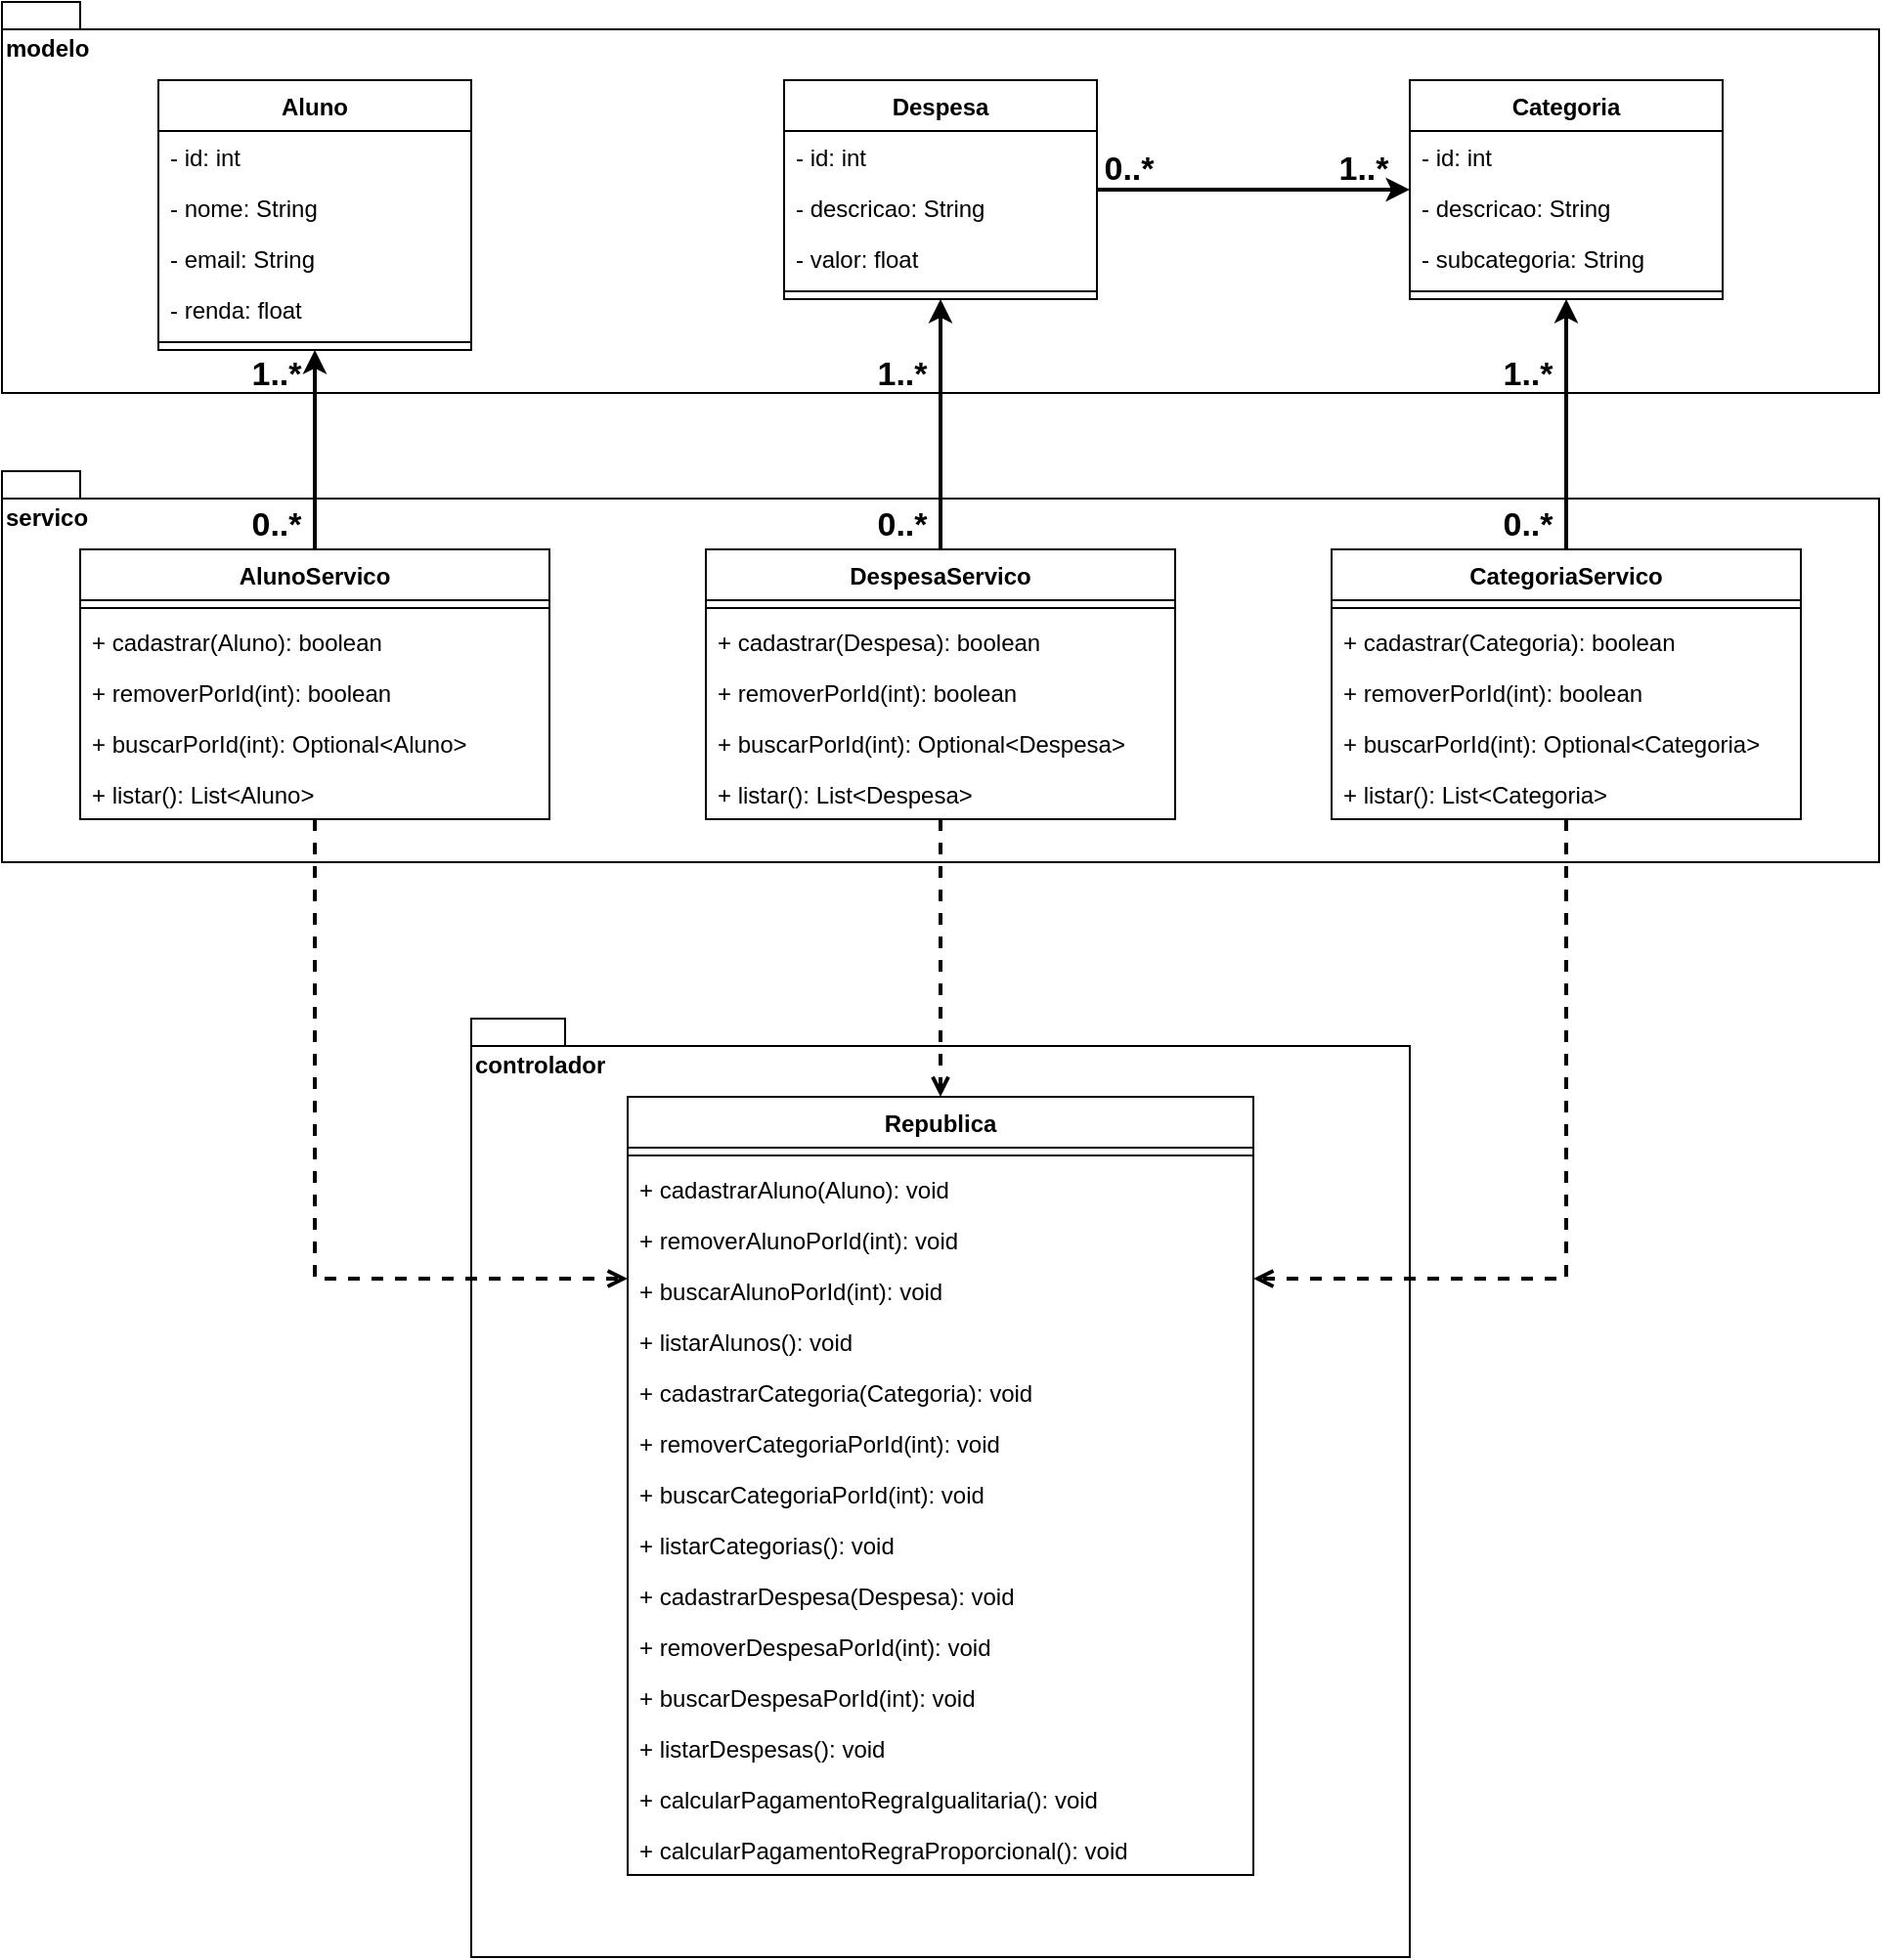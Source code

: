 <mxfile version="15.5.9" type="device"><diagram id="ubG8_9WTCjm9ghiH3h_U" name="Page-1"><mxGraphModel dx="1422" dy="762" grid="1" gridSize="10" guides="1" tooltips="1" connect="1" arrows="1" fold="1" page="1" pageScale="1" pageWidth="400" pageHeight="400" math="0" shadow="0"><root><mxCell id="0"/><mxCell id="1" parent="0"/><mxCell id="ul2v06didB2O9SNbxHmJ-87" value="controlador" style="shape=folder;fontStyle=1;spacingTop=10;tabWidth=40;tabHeight=14;tabPosition=left;html=1;verticalAlign=top;align=left;" parent="1" vertex="1"><mxGeometry x="360" y="560" width="480" height="480" as="geometry"/></mxCell><mxCell id="ul2v06didB2O9SNbxHmJ-86" value="servico" style="shape=folder;fontStyle=1;spacingTop=10;tabWidth=40;tabHeight=14;tabPosition=left;html=1;align=left;verticalAlign=top;" parent="1" vertex="1"><mxGeometry x="120" y="280" width="960" height="200" as="geometry"/></mxCell><mxCell id="ul2v06didB2O9SNbxHmJ-85" value="modelo" style="shape=folder;fontStyle=1;spacingTop=10;tabWidth=40;tabHeight=14;tabPosition=left;html=1;align=left;verticalAlign=top;" parent="1" vertex="1"><mxGeometry x="120" y="40" width="960" height="200" as="geometry"/></mxCell><mxCell id="ul2v06didB2O9SNbxHmJ-1" value="Aluno" style="swimlane;fontStyle=1;align=center;verticalAlign=top;childLayout=stackLayout;horizontal=1;startSize=26;horizontalStack=0;resizeParent=1;resizeParentMax=0;resizeLast=0;collapsible=1;marginBottom=0;" parent="1" vertex="1"><mxGeometry x="200" y="80" width="160" height="138" as="geometry"/></mxCell><mxCell id="ul2v06didB2O9SNbxHmJ-2" value="- id: int" style="text;strokeColor=none;fillColor=none;align=left;verticalAlign=top;spacingLeft=4;spacingRight=4;overflow=hidden;rotatable=0;points=[[0,0.5],[1,0.5]];portConstraint=eastwest;" parent="ul2v06didB2O9SNbxHmJ-1" vertex="1"><mxGeometry y="26" width="160" height="26" as="geometry"/></mxCell><mxCell id="ul2v06didB2O9SNbxHmJ-6" value="- nome: String" style="text;strokeColor=none;fillColor=none;align=left;verticalAlign=top;spacingLeft=4;spacingRight=4;overflow=hidden;rotatable=0;points=[[0,0.5],[1,0.5]];portConstraint=eastwest;" parent="ul2v06didB2O9SNbxHmJ-1" vertex="1"><mxGeometry y="52" width="160" height="26" as="geometry"/></mxCell><mxCell id="ul2v06didB2O9SNbxHmJ-7" value="- email: String" style="text;strokeColor=none;fillColor=none;align=left;verticalAlign=top;spacingLeft=4;spacingRight=4;overflow=hidden;rotatable=0;points=[[0,0.5],[1,0.5]];portConstraint=eastwest;" parent="ul2v06didB2O9SNbxHmJ-1" vertex="1"><mxGeometry y="78" width="160" height="26" as="geometry"/></mxCell><mxCell id="ul2v06didB2O9SNbxHmJ-8" value="- renda: float" style="text;strokeColor=none;fillColor=none;align=left;verticalAlign=top;spacingLeft=4;spacingRight=4;overflow=hidden;rotatable=0;points=[[0,0.5],[1,0.5]];portConstraint=eastwest;" parent="ul2v06didB2O9SNbxHmJ-1" vertex="1"><mxGeometry y="104" width="160" height="26" as="geometry"/></mxCell><mxCell id="ul2v06didB2O9SNbxHmJ-3" value="" style="line;strokeWidth=1;fillColor=none;align=left;verticalAlign=middle;spacingTop=-1;spacingLeft=3;spacingRight=3;rotatable=0;labelPosition=right;points=[];portConstraint=eastwest;" parent="ul2v06didB2O9SNbxHmJ-1" vertex="1"><mxGeometry y="130" width="160" height="8" as="geometry"/></mxCell><mxCell id="ul2v06didB2O9SNbxHmJ-73" style="edgeStyle=orthogonalEdgeStyle;rounded=0;orthogonalLoop=1;jettySize=auto;html=1;strokeColor=default;startArrow=classic;startFill=1;strokeWidth=2;targetPerimeterSpacing=0;endArrow=none;endFill=0;" parent="1" source="ul2v06didB2O9SNbxHmJ-9" target="ul2v06didB2O9SNbxHmJ-15" edge="1"><mxGeometry relative="1" as="geometry"/></mxCell><mxCell id="ul2v06didB2O9SNbxHmJ-9" value="Categoria" style="swimlane;fontStyle=1;align=center;verticalAlign=top;childLayout=stackLayout;horizontal=1;startSize=26;horizontalStack=0;resizeParent=1;resizeParentMax=0;resizeLast=0;collapsible=1;marginBottom=0;" parent="1" vertex="1"><mxGeometry x="840" y="80" width="160" height="112" as="geometry"/></mxCell><mxCell id="ul2v06didB2O9SNbxHmJ-10" value="- id: int" style="text;strokeColor=none;fillColor=none;align=left;verticalAlign=top;spacingLeft=4;spacingRight=4;overflow=hidden;rotatable=0;points=[[0,0.5],[1,0.5]];portConstraint=eastwest;" parent="ul2v06didB2O9SNbxHmJ-9" vertex="1"><mxGeometry y="26" width="160" height="26" as="geometry"/></mxCell><mxCell id="ul2v06didB2O9SNbxHmJ-11" value="- descricao: String" style="text;strokeColor=none;fillColor=none;align=left;verticalAlign=top;spacingLeft=4;spacingRight=4;overflow=hidden;rotatable=0;points=[[0,0.5],[1,0.5]];portConstraint=eastwest;" parent="ul2v06didB2O9SNbxHmJ-9" vertex="1"><mxGeometry y="52" width="160" height="26" as="geometry"/></mxCell><mxCell id="ul2v06didB2O9SNbxHmJ-12" value="- subcategoria: String" style="text;strokeColor=none;fillColor=none;align=left;verticalAlign=top;spacingLeft=4;spacingRight=4;overflow=hidden;rotatable=0;points=[[0,0.5],[1,0.5]];portConstraint=eastwest;" parent="ul2v06didB2O9SNbxHmJ-9" vertex="1"><mxGeometry y="78" width="160" height="26" as="geometry"/></mxCell><mxCell id="ul2v06didB2O9SNbxHmJ-14" value="" style="line;strokeWidth=1;fillColor=none;align=left;verticalAlign=middle;spacingTop=-1;spacingLeft=3;spacingRight=3;rotatable=0;labelPosition=right;points=[];portConstraint=eastwest;" parent="ul2v06didB2O9SNbxHmJ-9" vertex="1"><mxGeometry y="104" width="160" height="8" as="geometry"/></mxCell><mxCell id="ul2v06didB2O9SNbxHmJ-15" value="Despesa" style="swimlane;fontStyle=1;align=center;verticalAlign=top;childLayout=stackLayout;horizontal=1;startSize=26;horizontalStack=0;resizeParent=1;resizeParentMax=0;resizeLast=0;collapsible=1;marginBottom=0;" parent="1" vertex="1"><mxGeometry x="520" y="80" width="160" height="112" as="geometry"/></mxCell><mxCell id="ul2v06didB2O9SNbxHmJ-16" value="- id: int" style="text;strokeColor=none;fillColor=none;align=left;verticalAlign=top;spacingLeft=4;spacingRight=4;overflow=hidden;rotatable=0;points=[[0,0.5],[1,0.5]];portConstraint=eastwest;" parent="ul2v06didB2O9SNbxHmJ-15" vertex="1"><mxGeometry y="26" width="160" height="26" as="geometry"/></mxCell><mxCell id="ul2v06didB2O9SNbxHmJ-17" value="- descricao: String" style="text;strokeColor=none;fillColor=none;align=left;verticalAlign=top;spacingLeft=4;spacingRight=4;overflow=hidden;rotatable=0;points=[[0,0.5],[1,0.5]];portConstraint=eastwest;" parent="ul2v06didB2O9SNbxHmJ-15" vertex="1"><mxGeometry y="52" width="160" height="26" as="geometry"/></mxCell><mxCell id="ul2v06didB2O9SNbxHmJ-19" value="- valor: float" style="text;strokeColor=none;fillColor=none;align=left;verticalAlign=top;spacingLeft=4;spacingRight=4;overflow=hidden;rotatable=0;points=[[0,0.5],[1,0.5]];portConstraint=eastwest;" parent="ul2v06didB2O9SNbxHmJ-15" vertex="1"><mxGeometry y="78" width="160" height="26" as="geometry"/></mxCell><mxCell id="ul2v06didB2O9SNbxHmJ-20" value="" style="line;strokeWidth=1;fillColor=none;align=left;verticalAlign=middle;spacingTop=-1;spacingLeft=3;spacingRight=3;rotatable=0;labelPosition=right;points=[];portConstraint=eastwest;" parent="ul2v06didB2O9SNbxHmJ-15" vertex="1"><mxGeometry y="104" width="160" height="8" as="geometry"/></mxCell><mxCell id="ul2v06didB2O9SNbxHmJ-40" style="edgeStyle=orthogonalEdgeStyle;rounded=0;orthogonalLoop=1;jettySize=auto;html=1;strokeWidth=2;" parent="1" source="ul2v06didB2O9SNbxHmJ-21" target="ul2v06didB2O9SNbxHmJ-1" edge="1"><mxGeometry relative="1" as="geometry"/></mxCell><mxCell id="ul2v06didB2O9SNbxHmJ-80" style="edgeStyle=orthogonalEdgeStyle;rounded=0;orthogonalLoop=1;jettySize=auto;html=1;startArrow=none;startFill=0;targetPerimeterSpacing=0;strokeColor=default;strokeWidth=2;dashed=1;endArrow=open;endFill=0;" parent="1" source="ul2v06didB2O9SNbxHmJ-21" target="ul2v06didB2O9SNbxHmJ-43" edge="1"><mxGeometry relative="1" as="geometry"><Array as="points"><mxPoint x="280" y="693"/></Array></mxGeometry></mxCell><mxCell id="ul2v06didB2O9SNbxHmJ-21" value="AlunoServico" style="swimlane;fontStyle=1;align=center;verticalAlign=top;childLayout=stackLayout;horizontal=1;startSize=26;horizontalStack=0;resizeParent=1;resizeParentMax=0;resizeLast=0;collapsible=1;marginBottom=0;" parent="1" vertex="1"><mxGeometry x="160" y="320" width="240" height="138" as="geometry"/></mxCell><mxCell id="ul2v06didB2O9SNbxHmJ-26" value="" style="line;strokeWidth=1;fillColor=none;align=left;verticalAlign=middle;spacingTop=-1;spacingLeft=3;spacingRight=3;rotatable=0;labelPosition=right;points=[];portConstraint=eastwest;" parent="ul2v06didB2O9SNbxHmJ-21" vertex="1"><mxGeometry y="26" width="240" height="8" as="geometry"/></mxCell><mxCell id="ul2v06didB2O9SNbxHmJ-22" value="+ cadastrar(Aluno): boolean" style="text;strokeColor=none;fillColor=none;align=left;verticalAlign=top;spacingLeft=4;spacingRight=4;overflow=hidden;rotatable=0;points=[[0,0.5],[1,0.5]];portConstraint=eastwest;" parent="ul2v06didB2O9SNbxHmJ-21" vertex="1"><mxGeometry y="34" width="240" height="26" as="geometry"/></mxCell><mxCell id="ul2v06didB2O9SNbxHmJ-23" value="+ removerPorId(int): boolean" style="text;strokeColor=none;fillColor=none;align=left;verticalAlign=top;spacingLeft=4;spacingRight=4;overflow=hidden;rotatable=0;points=[[0,0.5],[1,0.5]];portConstraint=eastwest;" parent="ul2v06didB2O9SNbxHmJ-21" vertex="1"><mxGeometry y="60" width="240" height="26" as="geometry"/></mxCell><mxCell id="ul2v06didB2O9SNbxHmJ-24" value="+ buscarPorId(int): Optional&lt;Aluno&gt;" style="text;strokeColor=none;fillColor=none;align=left;verticalAlign=top;spacingLeft=4;spacingRight=4;overflow=hidden;rotatable=0;points=[[0,0.5],[1,0.5]];portConstraint=eastwest;" parent="ul2v06didB2O9SNbxHmJ-21" vertex="1"><mxGeometry y="86" width="240" height="26" as="geometry"/></mxCell><mxCell id="ul2v06didB2O9SNbxHmJ-25" value="+ listar(): List&lt;Aluno&gt;" style="text;strokeColor=none;fillColor=none;align=left;verticalAlign=top;spacingLeft=4;spacingRight=4;overflow=hidden;rotatable=0;points=[[0,0.5],[1,0.5]];portConstraint=eastwest;" parent="ul2v06didB2O9SNbxHmJ-21" vertex="1"><mxGeometry y="112" width="240" height="26" as="geometry"/></mxCell><mxCell id="ul2v06didB2O9SNbxHmJ-41" style="edgeStyle=orthogonalEdgeStyle;rounded=0;orthogonalLoop=1;jettySize=auto;html=1;strokeWidth=2;" parent="1" source="ul2v06didB2O9SNbxHmJ-27" target="ul2v06didB2O9SNbxHmJ-9" edge="1"><mxGeometry relative="1" as="geometry"/></mxCell><mxCell id="ul2v06didB2O9SNbxHmJ-81" style="edgeStyle=orthogonalEdgeStyle;rounded=0;orthogonalLoop=1;jettySize=auto;html=1;dashed=1;startArrow=none;startFill=0;endArrow=open;endFill=0;targetPerimeterSpacing=0;strokeColor=default;strokeWidth=2;" parent="1" source="ul2v06didB2O9SNbxHmJ-27" target="ul2v06didB2O9SNbxHmJ-43" edge="1"><mxGeometry relative="1" as="geometry"><Array as="points"><mxPoint x="920" y="693"/></Array></mxGeometry></mxCell><mxCell id="ul2v06didB2O9SNbxHmJ-27" value="CategoriaServico" style="swimlane;fontStyle=1;align=center;verticalAlign=top;childLayout=stackLayout;horizontal=1;startSize=26;horizontalStack=0;resizeParent=1;resizeParentMax=0;resizeLast=0;collapsible=1;marginBottom=0;" parent="1" vertex="1"><mxGeometry x="800" y="320" width="240" height="138" as="geometry"/></mxCell><mxCell id="ul2v06didB2O9SNbxHmJ-32" value="" style="line;strokeWidth=1;fillColor=none;align=left;verticalAlign=middle;spacingTop=-1;spacingLeft=3;spacingRight=3;rotatable=0;labelPosition=right;points=[];portConstraint=eastwest;" parent="ul2v06didB2O9SNbxHmJ-27" vertex="1"><mxGeometry y="26" width="240" height="8" as="geometry"/></mxCell><mxCell id="ul2v06didB2O9SNbxHmJ-28" value="+ cadastrar(Categoria): boolean" style="text;strokeColor=none;fillColor=none;align=left;verticalAlign=top;spacingLeft=4;spacingRight=4;overflow=hidden;rotatable=0;points=[[0,0.5],[1,0.5]];portConstraint=eastwest;" parent="ul2v06didB2O9SNbxHmJ-27" vertex="1"><mxGeometry y="34" width="240" height="26" as="geometry"/></mxCell><mxCell id="ul2v06didB2O9SNbxHmJ-29" value="+ removerPorId(int): boolean" style="text;strokeColor=none;fillColor=none;align=left;verticalAlign=top;spacingLeft=4;spacingRight=4;overflow=hidden;rotatable=0;points=[[0,0.5],[1,0.5]];portConstraint=eastwest;" parent="ul2v06didB2O9SNbxHmJ-27" vertex="1"><mxGeometry y="60" width="240" height="26" as="geometry"/></mxCell><mxCell id="ul2v06didB2O9SNbxHmJ-30" value="+ buscarPorId(int): Optional&lt;Categoria&gt;" style="text;strokeColor=none;fillColor=none;align=left;verticalAlign=top;spacingLeft=4;spacingRight=4;overflow=hidden;rotatable=0;points=[[0,0.5],[1,0.5]];portConstraint=eastwest;" parent="ul2v06didB2O9SNbxHmJ-27" vertex="1"><mxGeometry y="86" width="240" height="26" as="geometry"/></mxCell><mxCell id="ul2v06didB2O9SNbxHmJ-31" value="+ listar(): List&lt;Categoria&gt;" style="text;strokeColor=none;fillColor=none;align=left;verticalAlign=top;spacingLeft=4;spacingRight=4;overflow=hidden;rotatable=0;points=[[0,0.5],[1,0.5]];portConstraint=eastwest;" parent="ul2v06didB2O9SNbxHmJ-27" vertex="1"><mxGeometry y="112" width="240" height="26" as="geometry"/></mxCell><mxCell id="ul2v06didB2O9SNbxHmJ-42" style="edgeStyle=orthogonalEdgeStyle;rounded=0;orthogonalLoop=1;jettySize=auto;html=1;strokeWidth=2;" parent="1" source="ul2v06didB2O9SNbxHmJ-33" target="ul2v06didB2O9SNbxHmJ-15" edge="1"><mxGeometry relative="1" as="geometry"/></mxCell><mxCell id="ul2v06didB2O9SNbxHmJ-82" style="edgeStyle=orthogonalEdgeStyle;rounded=0;orthogonalLoop=1;jettySize=auto;html=1;dashed=1;startArrow=none;startFill=0;endArrow=open;endFill=0;targetPerimeterSpacing=0;strokeColor=default;strokeWidth=2;" parent="1" source="ul2v06didB2O9SNbxHmJ-33" target="ul2v06didB2O9SNbxHmJ-43" edge="1"><mxGeometry relative="1" as="geometry"/></mxCell><mxCell id="ul2v06didB2O9SNbxHmJ-33" value="DespesaServico" style="swimlane;fontStyle=1;align=center;verticalAlign=top;childLayout=stackLayout;horizontal=1;startSize=26;horizontalStack=0;resizeParent=1;resizeParentMax=0;resizeLast=0;collapsible=1;marginBottom=0;" parent="1" vertex="1"><mxGeometry x="480" y="320" width="240" height="138" as="geometry"/></mxCell><mxCell id="ul2v06didB2O9SNbxHmJ-38" value="" style="line;strokeWidth=1;fillColor=none;align=left;verticalAlign=middle;spacingTop=-1;spacingLeft=3;spacingRight=3;rotatable=0;labelPosition=right;points=[];portConstraint=eastwest;" parent="ul2v06didB2O9SNbxHmJ-33" vertex="1"><mxGeometry y="26" width="240" height="8" as="geometry"/></mxCell><mxCell id="ul2v06didB2O9SNbxHmJ-34" value="+ cadastrar(Despesa): boolean" style="text;strokeColor=none;fillColor=none;align=left;verticalAlign=top;spacingLeft=4;spacingRight=4;overflow=hidden;rotatable=0;points=[[0,0.5],[1,0.5]];portConstraint=eastwest;" parent="ul2v06didB2O9SNbxHmJ-33" vertex="1"><mxGeometry y="34" width="240" height="26" as="geometry"/></mxCell><mxCell id="ul2v06didB2O9SNbxHmJ-35" value="+ removerPorId(int): boolean" style="text;strokeColor=none;fillColor=none;align=left;verticalAlign=top;spacingLeft=4;spacingRight=4;overflow=hidden;rotatable=0;points=[[0,0.5],[1,0.5]];portConstraint=eastwest;" parent="ul2v06didB2O9SNbxHmJ-33" vertex="1"><mxGeometry y="60" width="240" height="26" as="geometry"/></mxCell><mxCell id="ul2v06didB2O9SNbxHmJ-36" value="+ buscarPorId(int): Optional&lt;Despesa&gt;" style="text;strokeColor=none;fillColor=none;align=left;verticalAlign=top;spacingLeft=4;spacingRight=4;overflow=hidden;rotatable=0;points=[[0,0.5],[1,0.5]];portConstraint=eastwest;" parent="ul2v06didB2O9SNbxHmJ-33" vertex="1"><mxGeometry y="86" width="240" height="26" as="geometry"/></mxCell><mxCell id="ul2v06didB2O9SNbxHmJ-37" value="+ listar(): List&lt;Despesa&gt;" style="text;strokeColor=none;fillColor=none;align=left;verticalAlign=top;spacingLeft=4;spacingRight=4;overflow=hidden;rotatable=0;points=[[0,0.5],[1,0.5]];portConstraint=eastwest;" parent="ul2v06didB2O9SNbxHmJ-33" vertex="1"><mxGeometry y="112" width="240" height="26" as="geometry"/></mxCell><mxCell id="ul2v06didB2O9SNbxHmJ-43" value="Republica" style="swimlane;fontStyle=1;align=center;verticalAlign=top;childLayout=stackLayout;horizontal=1;startSize=26;horizontalStack=0;resizeParent=1;resizeParentMax=0;resizeLast=0;collapsible=1;marginBottom=0;" parent="1" vertex="1"><mxGeometry x="440" y="600" width="320" height="398" as="geometry"/></mxCell><mxCell id="ul2v06didB2O9SNbxHmJ-44" value="" style="line;strokeWidth=1;fillColor=none;align=left;verticalAlign=middle;spacingTop=-1;spacingLeft=3;spacingRight=3;rotatable=0;labelPosition=right;points=[];portConstraint=eastwest;" parent="ul2v06didB2O9SNbxHmJ-43" vertex="1"><mxGeometry y="26" width="320" height="8" as="geometry"/></mxCell><mxCell id="ul2v06didB2O9SNbxHmJ-49" value="+ cadastrarAluno(Aluno): void" style="text;strokeColor=none;fillColor=none;align=left;verticalAlign=top;spacingLeft=4;spacingRight=4;overflow=hidden;rotatable=0;points=[[0,0.5],[1,0.5]];portConstraint=eastwest;" parent="ul2v06didB2O9SNbxHmJ-43" vertex="1"><mxGeometry y="34" width="320" height="26" as="geometry"/></mxCell><mxCell id="ul2v06didB2O9SNbxHmJ-50" value="+ removerAlunoPorId(int): void" style="text;strokeColor=none;fillColor=none;align=left;verticalAlign=top;spacingLeft=4;spacingRight=4;overflow=hidden;rotatable=0;points=[[0,0.5],[1,0.5]];portConstraint=eastwest;" parent="ul2v06didB2O9SNbxHmJ-43" vertex="1"><mxGeometry y="60" width="320" height="26" as="geometry"/></mxCell><mxCell id="ul2v06didB2O9SNbxHmJ-51" value="+ buscarAlunoPorId(int): void" style="text;strokeColor=none;fillColor=none;align=left;verticalAlign=top;spacingLeft=4;spacingRight=4;overflow=hidden;rotatable=0;points=[[0,0.5],[1,0.5]];portConstraint=eastwest;" parent="ul2v06didB2O9SNbxHmJ-43" vertex="1"><mxGeometry y="86" width="320" height="26" as="geometry"/></mxCell><mxCell id="ul2v06didB2O9SNbxHmJ-52" value="+ listarAlunos(): void" style="text;strokeColor=none;fillColor=none;align=left;verticalAlign=top;spacingLeft=4;spacingRight=4;overflow=hidden;rotatable=0;points=[[0,0.5],[1,0.5]];portConstraint=eastwest;" parent="ul2v06didB2O9SNbxHmJ-43" vertex="1"><mxGeometry y="112" width="320" height="26" as="geometry"/></mxCell><mxCell id="ul2v06didB2O9SNbxHmJ-65" value="+ cadastrarCategoria(Categoria): void" style="text;strokeColor=none;fillColor=none;align=left;verticalAlign=top;spacingLeft=4;spacingRight=4;overflow=hidden;rotatable=0;points=[[0,0.5],[1,0.5]];portConstraint=eastwest;" parent="ul2v06didB2O9SNbxHmJ-43" vertex="1"><mxGeometry y="138" width="320" height="26" as="geometry"/></mxCell><mxCell id="ul2v06didB2O9SNbxHmJ-66" value="+ removerCategoriaPorId(int): void" style="text;strokeColor=none;fillColor=none;align=left;verticalAlign=top;spacingLeft=4;spacingRight=4;overflow=hidden;rotatable=0;points=[[0,0.5],[1,0.5]];portConstraint=eastwest;" parent="ul2v06didB2O9SNbxHmJ-43" vertex="1"><mxGeometry y="164" width="320" height="26" as="geometry"/></mxCell><mxCell id="ul2v06didB2O9SNbxHmJ-67" value="+ buscarCategoriaPorId(int): void" style="text;strokeColor=none;fillColor=none;align=left;verticalAlign=top;spacingLeft=4;spacingRight=4;overflow=hidden;rotatable=0;points=[[0,0.5],[1,0.5]];portConstraint=eastwest;" parent="ul2v06didB2O9SNbxHmJ-43" vertex="1"><mxGeometry y="190" width="320" height="26" as="geometry"/></mxCell><mxCell id="ul2v06didB2O9SNbxHmJ-68" value="+ listarCategorias(): void" style="text;strokeColor=none;fillColor=none;align=left;verticalAlign=top;spacingLeft=4;spacingRight=4;overflow=hidden;rotatable=0;points=[[0,0.5],[1,0.5]];portConstraint=eastwest;" parent="ul2v06didB2O9SNbxHmJ-43" vertex="1"><mxGeometry y="216" width="320" height="26" as="geometry"/></mxCell><mxCell id="ul2v06didB2O9SNbxHmJ-69" value="+ cadastrarDespesa(Despesa): void" style="text;strokeColor=none;fillColor=none;align=left;verticalAlign=top;spacingLeft=4;spacingRight=4;overflow=hidden;rotatable=0;points=[[0,0.5],[1,0.5]];portConstraint=eastwest;" parent="ul2v06didB2O9SNbxHmJ-43" vertex="1"><mxGeometry y="242" width="320" height="26" as="geometry"/></mxCell><mxCell id="ul2v06didB2O9SNbxHmJ-70" value="+ removerDespesaPorId(int): void" style="text;strokeColor=none;fillColor=none;align=left;verticalAlign=top;spacingLeft=4;spacingRight=4;overflow=hidden;rotatable=0;points=[[0,0.5],[1,0.5]];portConstraint=eastwest;" parent="ul2v06didB2O9SNbxHmJ-43" vertex="1"><mxGeometry y="268" width="320" height="26" as="geometry"/></mxCell><mxCell id="ul2v06didB2O9SNbxHmJ-71" value="+ buscarDespesaPorId(int): void" style="text;strokeColor=none;fillColor=none;align=left;verticalAlign=top;spacingLeft=4;spacingRight=4;overflow=hidden;rotatable=0;points=[[0,0.5],[1,0.5]];portConstraint=eastwest;" parent="ul2v06didB2O9SNbxHmJ-43" vertex="1"><mxGeometry y="294" width="320" height="26" as="geometry"/></mxCell><mxCell id="ul2v06didB2O9SNbxHmJ-72" value="+ listarDespesas(): void" style="text;strokeColor=none;fillColor=none;align=left;verticalAlign=top;spacingLeft=4;spacingRight=4;overflow=hidden;rotatable=0;points=[[0,0.5],[1,0.5]];portConstraint=eastwest;" parent="ul2v06didB2O9SNbxHmJ-43" vertex="1"><mxGeometry y="320" width="320" height="26" as="geometry"/></mxCell><mxCell id="ul2v06didB2O9SNbxHmJ-83" value="+ calcularPagamentoRegraIgualitaria(): void" style="text;strokeColor=none;fillColor=none;align=left;verticalAlign=top;spacingLeft=4;spacingRight=4;overflow=hidden;rotatable=0;points=[[0,0.5],[1,0.5]];portConstraint=eastwest;" parent="ul2v06didB2O9SNbxHmJ-43" vertex="1"><mxGeometry y="346" width="320" height="26" as="geometry"/></mxCell><mxCell id="ul2v06didB2O9SNbxHmJ-84" value="+ calcularPagamentoRegraProporcional(): void" style="text;strokeColor=none;fillColor=none;align=left;verticalAlign=top;spacingLeft=4;spacingRight=4;overflow=hidden;rotatable=0;points=[[0,0.5],[1,0.5]];portConstraint=eastwest;" parent="ul2v06didB2O9SNbxHmJ-43" vertex="1"><mxGeometry y="372" width="320" height="26" as="geometry"/></mxCell><mxCell id="vZSDDYWxmASa7G4ugE2h-2" value="&lt;font style=&quot;font-size: 17px&quot;&gt;0..*&lt;/font&gt;" style="text;strokeColor=none;fillColor=none;html=1;fontSize=24;fontStyle=1;verticalAlign=middle;align=center;" vertex="1" parent="1"><mxGeometry x="661" y="108" width="70" height="30" as="geometry"/></mxCell><mxCell id="vZSDDYWxmASa7G4ugE2h-3" value="&lt;font style=&quot;font-size: 17px&quot;&gt;1..*&lt;/font&gt;" style="text;strokeColor=none;fillColor=none;html=1;fontSize=24;fontStyle=1;verticalAlign=middle;align=center;" vertex="1" parent="1"><mxGeometry x="781" y="108" width="70" height="30" as="geometry"/></mxCell><mxCell id="vZSDDYWxmASa7G4ugE2h-4" value="&lt;font style=&quot;font-size: 17px&quot;&gt;0..*&lt;/font&gt;" style="text;strokeColor=none;fillColor=none;html=1;fontSize=24;fontStyle=1;verticalAlign=middle;align=center;" vertex="1" parent="1"><mxGeometry x="230" y="290" width="60" height="30" as="geometry"/></mxCell><mxCell id="vZSDDYWxmASa7G4ugE2h-10" value="&lt;font style=&quot;font-size: 17px&quot;&gt;1..*&lt;/font&gt;" style="text;strokeColor=none;fillColor=none;html=1;fontSize=24;fontStyle=1;verticalAlign=middle;align=center;" vertex="1" parent="1"><mxGeometry x="230" y="213" width="60" height="30" as="geometry"/></mxCell><mxCell id="vZSDDYWxmASa7G4ugE2h-15" value="&lt;font style=&quot;font-size: 17px&quot;&gt;0..*&lt;/font&gt;" style="text;strokeColor=none;fillColor=none;html=1;fontSize=24;fontStyle=1;verticalAlign=middle;align=center;" vertex="1" parent="1"><mxGeometry x="550" y="290" width="60" height="30" as="geometry"/></mxCell><mxCell id="vZSDDYWxmASa7G4ugE2h-16" value="&lt;font style=&quot;font-size: 17px&quot;&gt;1..*&lt;/font&gt;" style="text;strokeColor=none;fillColor=none;html=1;fontSize=24;fontStyle=1;verticalAlign=middle;align=center;" vertex="1" parent="1"><mxGeometry x="550" y="213" width="60" height="30" as="geometry"/></mxCell><mxCell id="vZSDDYWxmASa7G4ugE2h-17" value="&lt;font style=&quot;font-size: 17px&quot;&gt;0..*&lt;/font&gt;" style="text;strokeColor=none;fillColor=none;html=1;fontSize=24;fontStyle=1;verticalAlign=middle;align=center;" vertex="1" parent="1"><mxGeometry x="870" y="290" width="60" height="30" as="geometry"/></mxCell><mxCell id="vZSDDYWxmASa7G4ugE2h-18" value="&lt;font style=&quot;font-size: 17px&quot;&gt;1..*&lt;/font&gt;" style="text;strokeColor=none;fillColor=none;html=1;fontSize=24;fontStyle=1;verticalAlign=middle;align=center;" vertex="1" parent="1"><mxGeometry x="870" y="213" width="60" height="30" as="geometry"/></mxCell></root></mxGraphModel></diagram></mxfile>